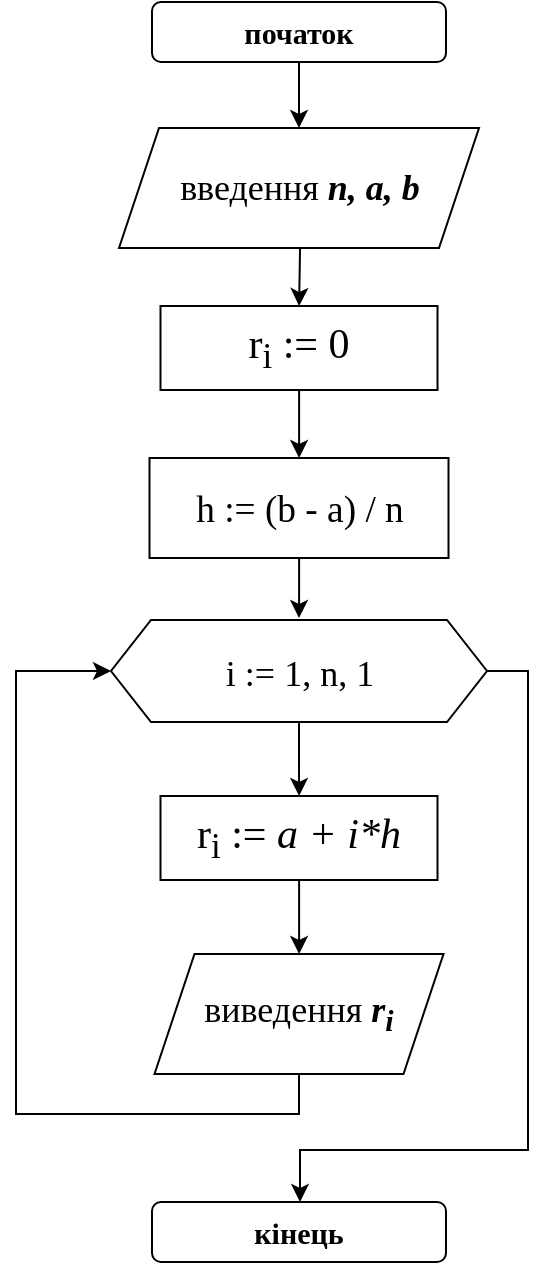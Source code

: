 <mxfile version="15.4.3" type="device"><diagram id="BLpCpvWfL85IrrzyhiG2" name="Page-1"><mxGraphModel dx="1038" dy="521" grid="0" gridSize="10" guides="1" tooltips="1" connect="1" arrows="1" fold="1" page="1" pageScale="1" pageWidth="850" pageHeight="1100" math="0" shadow="0"><root><mxCell id="0"/><mxCell id="1" parent="0"/><mxCell id="i8JRSR7dMuxBGyD-Z7Yu-12" value="" style="edgeStyle=orthogonalEdgeStyle;rounded=0;orthogonalLoop=1;jettySize=auto;html=1;fontFamily=Times New Roman;fontSize=16;" edge="1" parent="1" source="cAWEwoKU_-YWH1UoC_1Z-2" target="i8JRSR7dMuxBGyD-Z7Yu-10"><mxGeometry relative="1" as="geometry"/></mxCell><mxCell id="cAWEwoKU_-YWH1UoC_1Z-2" value="&lt;font style=&quot;font-size: 15px&quot; face=&quot;Times New Roman&quot;&gt;&lt;b&gt;початок&lt;/b&gt;&lt;/font&gt;" style="rounded=1;whiteSpace=wrap;html=1;fontSize=15;" parent="1" vertex="1"><mxGeometry x="322" y="38" width="147" height="30" as="geometry"/></mxCell><mxCell id="i8JRSR7dMuxBGyD-Z7Yu-2" style="edgeStyle=orthogonalEdgeStyle;rounded=0;orthogonalLoop=1;jettySize=auto;html=1;exitX=0.5;exitY=1;exitDx=0;exitDy=0;fontFamily=Times New Roman;fontSize=16;" edge="1" parent="1" target="i8JRSR7dMuxBGyD-Z7Yu-1"><mxGeometry relative="1" as="geometry"><mxPoint x="395.5" y="134" as="sourcePoint"/></mxGeometry></mxCell><mxCell id="i8JRSR7dMuxBGyD-Z7Yu-4" value="" style="edgeStyle=orthogonalEdgeStyle;rounded=0;orthogonalLoop=1;jettySize=auto;html=1;fontFamily=Times New Roman;fontSize=16;" edge="1" parent="1" source="i8JRSR7dMuxBGyD-Z7Yu-1" target="i8JRSR7dMuxBGyD-Z7Yu-3"><mxGeometry relative="1" as="geometry"/></mxCell><mxCell id="i8JRSR7dMuxBGyD-Z7Yu-1" value="&lt;p&gt;&lt;font face=&quot;Times New Roman&quot; style=&quot;font-size: 21px&quot;&gt;&lt;span&gt;r&lt;sub&gt;i&lt;/sub&gt; := 0&lt;/span&gt;&lt;/font&gt;&lt;/p&gt;" style="rounded=0;whiteSpace=wrap;html=1;" vertex="1" parent="1"><mxGeometry x="326.25" y="190" width="138.5" height="42" as="geometry"/></mxCell><mxCell id="i8JRSR7dMuxBGyD-Z7Yu-13" value="" style="edgeStyle=orthogonalEdgeStyle;rounded=0;orthogonalLoop=1;jettySize=auto;html=1;fontFamily=Times New Roman;fontSize=21;" edge="1" parent="1" source="i8JRSR7dMuxBGyD-Z7Yu-3"><mxGeometry relative="1" as="geometry"><mxPoint x="395.5" y="346" as="targetPoint"/></mxGeometry></mxCell><mxCell id="i8JRSR7dMuxBGyD-Z7Yu-3" value="&lt;p&gt;&lt;span style=&quot;font-size: 14.0pt ; line-height: 115% ; font-family: &amp;#34;times new roman&amp;#34; , serif&quot;&gt;h&lt;/span&gt;&lt;span style=&quot;font-size: 14.0pt ; line-height: 115% ; font-family: &amp;#34;times new roman&amp;#34; , serif&quot;&gt; &lt;span lang=&quot;UK&quot;&gt;:= (b - a) / n&lt;/span&gt;&lt;/span&gt;&lt;br&gt;&lt;/p&gt;" style="rounded=0;whiteSpace=wrap;html=1;" vertex="1" parent="1"><mxGeometry x="320.75" y="266" width="149.5" height="50" as="geometry"/></mxCell><mxCell id="i8JRSR7dMuxBGyD-Z7Yu-7" value="&lt;font style=&quot;font-size: 15px&quot; face=&quot;Times New Roman&quot;&gt;&lt;b&gt;кінець&lt;/b&gt;&lt;/font&gt;" style="rounded=1;whiteSpace=wrap;html=1;fontSize=15;" vertex="1" parent="1"><mxGeometry x="322" y="638" width="147" height="30" as="geometry"/></mxCell><mxCell id="i8JRSR7dMuxBGyD-Z7Yu-10" value="&lt;font style=&quot;font-size: 18px&quot; face=&quot;Times New Roman&quot;&gt;введення &lt;b&gt;&lt;i&gt;n, a, b&lt;/i&gt;&lt;/b&gt;&lt;/font&gt;" style="shape=parallelogram;perimeter=parallelogramPerimeter;whiteSpace=wrap;html=1;fixedSize=1;fontFamily=Helvetica;fontSize=15;align=center;" vertex="1" parent="1"><mxGeometry x="305.5" y="101" width="180" height="60" as="geometry"/></mxCell><mxCell id="i8JRSR7dMuxBGyD-Z7Yu-16" value="" style="edgeStyle=orthogonalEdgeStyle;rounded=0;orthogonalLoop=1;jettySize=auto;html=1;fontFamily=Times New Roman;fontSize=18;" edge="1" parent="1" source="i8JRSR7dMuxBGyD-Z7Yu-14" target="i8JRSR7dMuxBGyD-Z7Yu-15"><mxGeometry relative="1" as="geometry"/></mxCell><mxCell id="i8JRSR7dMuxBGyD-Z7Yu-21" style="edgeStyle=orthogonalEdgeStyle;rounded=0;orthogonalLoop=1;jettySize=auto;html=1;exitX=1;exitY=0.5;exitDx=0;exitDy=0;fontFamily=Times New Roman;fontSize=18;" edge="1" parent="1" source="i8JRSR7dMuxBGyD-Z7Yu-14" target="i8JRSR7dMuxBGyD-Z7Yu-7"><mxGeometry relative="1" as="geometry"><Array as="points"><mxPoint x="510" y="373"/><mxPoint x="510" y="612"/><mxPoint x="396" y="612"/></Array></mxGeometry></mxCell><mxCell id="i8JRSR7dMuxBGyD-Z7Yu-14" value="&lt;font style=&quot;font-size: 18px&quot;&gt;i := 1, n, 1&lt;/font&gt;" style="shape=hexagon;perimeter=hexagonPerimeter2;whiteSpace=wrap;html=1;fixedSize=1;fontFamily=Times New Roman;fontSize=21;" vertex="1" parent="1"><mxGeometry x="301.5" y="347" width="188" height="51" as="geometry"/></mxCell><mxCell id="i8JRSR7dMuxBGyD-Z7Yu-18" value="" style="edgeStyle=orthogonalEdgeStyle;rounded=0;orthogonalLoop=1;jettySize=auto;html=1;fontFamily=Times New Roman;fontSize=18;" edge="1" parent="1" source="i8JRSR7dMuxBGyD-Z7Yu-15" target="i8JRSR7dMuxBGyD-Z7Yu-17"><mxGeometry relative="1" as="geometry"/></mxCell><mxCell id="i8JRSR7dMuxBGyD-Z7Yu-15" value="&lt;p&gt;&lt;font face=&quot;Times New Roman&quot; style=&quot;font-size: 21px&quot;&gt;r&lt;sub&gt;i&lt;/sub&gt; := &lt;i&gt;a + i*h&lt;/i&gt;&lt;/font&gt;&lt;/p&gt;" style="rounded=0;whiteSpace=wrap;html=1;" vertex="1" parent="1"><mxGeometry x="326.25" y="435" width="138.5" height="42" as="geometry"/></mxCell><mxCell id="i8JRSR7dMuxBGyD-Z7Yu-20" style="edgeStyle=orthogonalEdgeStyle;rounded=0;orthogonalLoop=1;jettySize=auto;html=1;exitX=0.5;exitY=1;exitDx=0;exitDy=0;entryX=0;entryY=0.5;entryDx=0;entryDy=0;fontFamily=Times New Roman;fontSize=18;" edge="1" parent="1" source="i8JRSR7dMuxBGyD-Z7Yu-17" target="i8JRSR7dMuxBGyD-Z7Yu-14"><mxGeometry relative="1" as="geometry"><Array as="points"><mxPoint x="396" y="594"/><mxPoint x="254" y="594"/><mxPoint x="254" y="373"/></Array></mxGeometry></mxCell><mxCell id="i8JRSR7dMuxBGyD-Z7Yu-17" value="&lt;font style=&quot;font-size: 18px&quot; face=&quot;Times New Roman&quot;&gt;виведення &lt;b&gt;&lt;i&gt;r&lt;sub&gt;i&lt;/sub&gt;&lt;/i&gt;&lt;/b&gt;&lt;/font&gt;" style="shape=parallelogram;perimeter=parallelogramPerimeter;whiteSpace=wrap;html=1;fixedSize=1;fontFamily=Helvetica;fontSize=15;align=center;" vertex="1" parent="1"><mxGeometry x="323.25" y="514" width="144.5" height="60" as="geometry"/></mxCell></root></mxGraphModel></diagram></mxfile>